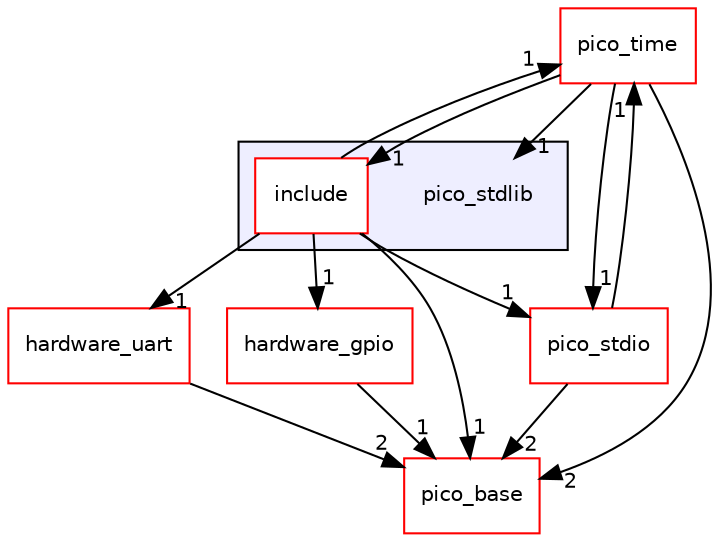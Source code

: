 digraph "pico_stdlib" {
  compound=true
  node [ fontsize="10", fontname="Helvetica"];
  edge [ labelfontsize="10", labelfontname="Helvetica"];
  subgraph clusterdir_254ef4e2977de847e2030dceeab20b97 {
    graph [ bgcolor="#eeeeff", pencolor="black", label="" URL="dir_254ef4e2977de847e2030dceeab20b97.html"];
    dir_254ef4e2977de847e2030dceeab20b97 [shape=plaintext label="pico_stdlib"];
    dir_9866feba74b381225b9b84f70cd6142a [shape=box label="include" color="red" fillcolor="white" style="filled" URL="dir_9866feba74b381225b9b84f70cd6142a.html"];
  }
  dir_fa32484ddcfb739fabe101c20b70de5a [shape=box label="hardware_uart" fillcolor="white" style="filled" color="red" URL="dir_fa32484ddcfb739fabe101c20b70de5a.html"];
  dir_adc179867a439eb9895cb87c8a61acd0 [shape=box label="hardware_gpio" fillcolor="white" style="filled" color="red" URL="dir_adc179867a439eb9895cb87c8a61acd0.html"];
  dir_ee4ba4c32933fd9d1c9bce216e67756d [shape=box label="pico_base" fillcolor="white" style="filled" color="red" URL="dir_ee4ba4c32933fd9d1c9bce216e67756d.html"];
  dir_cc740ddf7ebf14a28f7e7a6178d204e2 [shape=box label="pico_time" fillcolor="white" style="filled" color="red" URL="dir_cc740ddf7ebf14a28f7e7a6178d204e2.html"];
  dir_8ce2dea2c70b96bce3071180a232ce85 [shape=box label="pico_stdio" fillcolor="white" style="filled" color="red" URL="dir_8ce2dea2c70b96bce3071180a232ce85.html"];
  dir_fa32484ddcfb739fabe101c20b70de5a->dir_ee4ba4c32933fd9d1c9bce216e67756d [headlabel="2", labeldistance=1.5 headhref="dir_000111_000007.html"];
  dir_adc179867a439eb9895cb87c8a61acd0->dir_ee4ba4c32933fd9d1c9bce216e67756d [headlabel="1", labeldistance=1.5 headhref="dir_000078_000007.html"];
  dir_9866feba74b381225b9b84f70cd6142a->dir_fa32484ddcfb739fabe101c20b70de5a [headlabel="1", labeldistance=1.5 headhref="dir_000027_000111.html"];
  dir_9866feba74b381225b9b84f70cd6142a->dir_adc179867a439eb9895cb87c8a61acd0 [headlabel="1", labeldistance=1.5 headhref="dir_000027_000078.html"];
  dir_9866feba74b381225b9b84f70cd6142a->dir_ee4ba4c32933fd9d1c9bce216e67756d [headlabel="1", labeldistance=1.5 headhref="dir_000027_000007.html"];
  dir_9866feba74b381225b9b84f70cd6142a->dir_cc740ddf7ebf14a28f7e7a6178d204e2 [headlabel="1", labeldistance=1.5 headhref="dir_000027_000035.html"];
  dir_9866feba74b381225b9b84f70cd6142a->dir_8ce2dea2c70b96bce3071180a232ce85 [headlabel="1", labeldistance=1.5 headhref="dir_000027_000184.html"];
  dir_cc740ddf7ebf14a28f7e7a6178d204e2->dir_ee4ba4c32933fd9d1c9bce216e67756d [headlabel="2", labeldistance=1.5 headhref="dir_000035_000007.html"];
  dir_cc740ddf7ebf14a28f7e7a6178d204e2->dir_9866feba74b381225b9b84f70cd6142a [headlabel="1", labeldistance=1.5 headhref="dir_000035_000027.html"];
  dir_cc740ddf7ebf14a28f7e7a6178d204e2->dir_8ce2dea2c70b96bce3071180a232ce85 [headlabel="1", labeldistance=1.5 headhref="dir_000035_000184.html"];
  dir_cc740ddf7ebf14a28f7e7a6178d204e2->dir_254ef4e2977de847e2030dceeab20b97 [headlabel="1", labeldistance=1.5 headhref="dir_000035_000026.html"];
  dir_8ce2dea2c70b96bce3071180a232ce85->dir_ee4ba4c32933fd9d1c9bce216e67756d [headlabel="2", labeldistance=1.5 headhref="dir_000184_000007.html"];
  dir_8ce2dea2c70b96bce3071180a232ce85->dir_cc740ddf7ebf14a28f7e7a6178d204e2 [headlabel="1", labeldistance=1.5 headhref="dir_000184_000035.html"];
}
